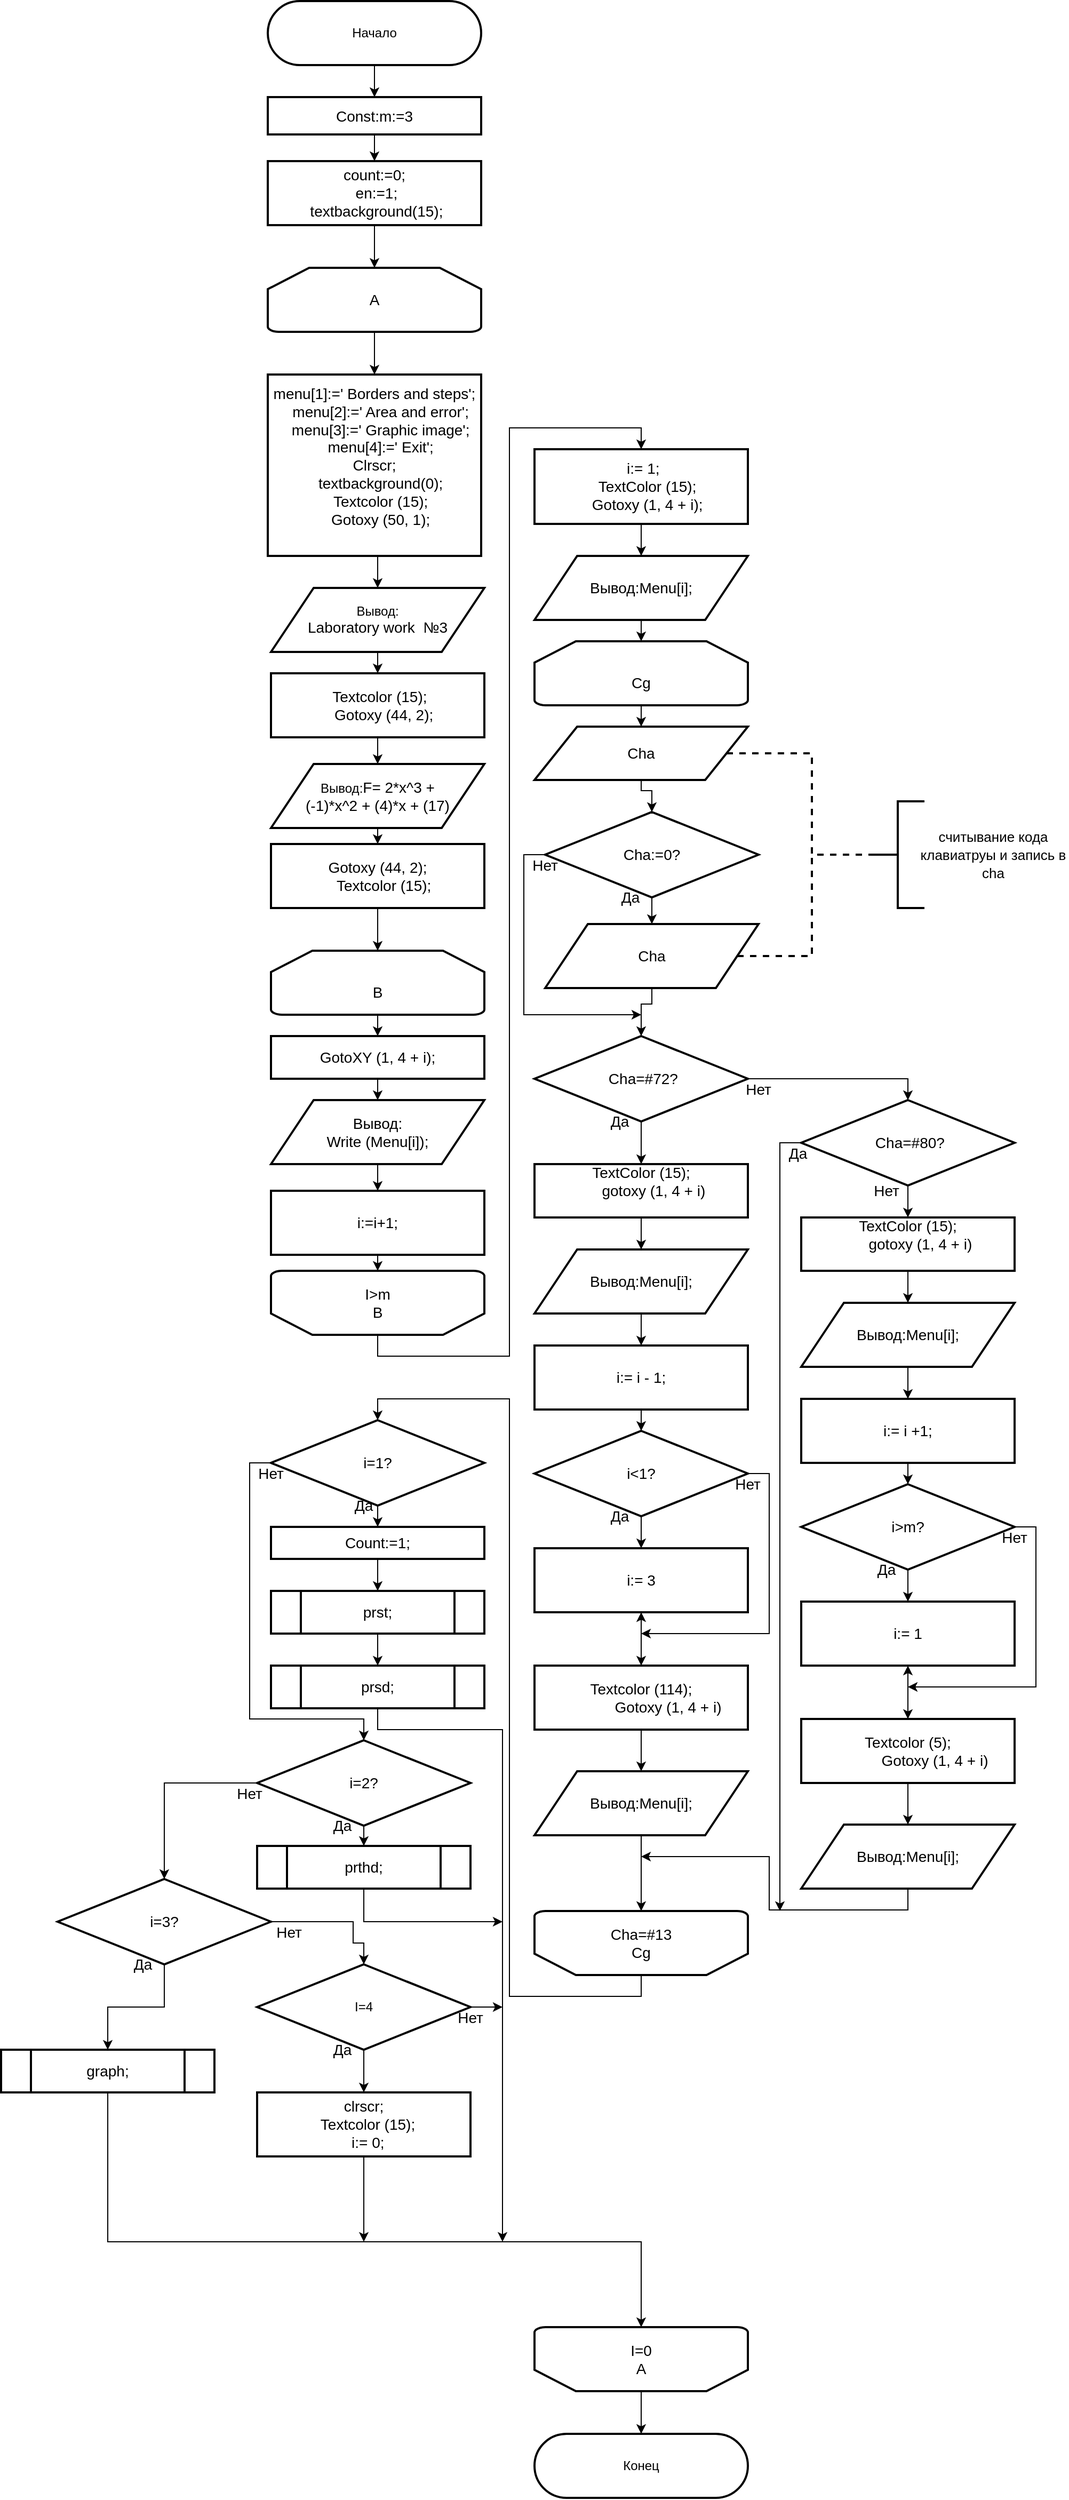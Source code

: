 <mxfile version="12.4.0" type="device" pages="1"><diagram id="DosDCthJyEJG2j8Hvj8g" name="Страница 1"><mxGraphModel dx="753" dy="1948" grid="1" gridSize="10" guides="1" tooltips="1" connect="1" arrows="1" fold="1" page="1" pageScale="1" pageWidth="827" pageHeight="1169" math="0" shadow="0"><root><mxCell id="0"/><mxCell id="1" parent="0"/><mxCell id="C2yaJmnmQD1mhSocGul--12" style="edgeStyle=orthogonalEdgeStyle;rounded=0;orthogonalLoop=1;jettySize=auto;html=1;exitX=0.5;exitY=1;exitDx=0;exitDy=0;entryX=0.5;entryY=0;entryDx=0;entryDy=0;fontSize=14;" parent="1" source="C2yaJmnmQD1mhSocGul--2" target="C2yaJmnmQD1mhSocGul--10" edge="1"><mxGeometry relative="1" as="geometry"/></mxCell><mxCell id="C2yaJmnmQD1mhSocGul--2" value="Начало" style="rounded=1;whiteSpace=wrap;html=1;arcSize=50;strokeWidth=2;" parent="1" vertex="1"><mxGeometry x="310" y="-490" width="200" height="60" as="geometry"/></mxCell><mxCell id="C2yaJmnmQD1mhSocGul--135" style="edgeStyle=orthogonalEdgeStyle;rounded=0;orthogonalLoop=1;jettySize=auto;html=1;exitX=0.5;exitY=1;exitDx=0;exitDy=0;entryX=0.5;entryY=0;entryDx=0;entryDy=0;entryPerimeter=0;fontSize=14;" parent="1" source="C2yaJmnmQD1mhSocGul--3" target="C2yaJmnmQD1mhSocGul--134" edge="1"><mxGeometry relative="1" as="geometry"/></mxCell><mxCell id="C2yaJmnmQD1mhSocGul--3" value="&lt;div style=&quot;font-size: 14px&quot;&gt;&lt;span&gt;count:=0;&lt;/span&gt;&lt;br&gt;&lt;/div&gt;&lt;div style=&quot;font-size: 14px&quot;&gt;&amp;nbsp;en:=1;&lt;/div&gt;&lt;div style=&quot;font-size: 14px&quot;&gt;&amp;nbsp;textbackground(15);&lt;/div&gt;" style="rounded=0;whiteSpace=wrap;html=1;strokeWidth=2;fontSize=14;" parent="1" vertex="1"><mxGeometry x="310" y="-340" width="200" height="60" as="geometry"/></mxCell><mxCell id="yqGLg3bkFi410w0Hx9Wy-9" style="edgeStyle=orthogonalEdgeStyle;rounded=0;orthogonalLoop=1;jettySize=auto;html=1;exitX=0.5;exitY=1;exitDx=0;exitDy=0;entryX=0.5;entryY=0;entryDx=0;entryDy=0;" edge="1" parent="1" source="C2yaJmnmQD1mhSocGul--5" target="yqGLg3bkFi410w0Hx9Wy-3"><mxGeometry relative="1" as="geometry"/></mxCell><mxCell id="C2yaJmnmQD1mhSocGul--5" value="&lt;div&gt;&lt;div&gt;menu[1]:=' Borders and steps';&lt;/div&gt;&lt;div&gt;&amp;nbsp; &amp;nbsp;menu[2]:=' Area and error';&lt;/div&gt;&lt;div&gt;&amp;nbsp; &amp;nbsp;menu[3]:=' Graphic image';&lt;/div&gt;&lt;div&gt;&amp;nbsp; &amp;nbsp;menu[4]:=' Exit';&lt;/div&gt;&lt;/div&gt;&lt;div&gt;Clrscr;&lt;/div&gt;&lt;div&gt;&amp;nbsp; &amp;nbsp;textbackground(0);&lt;/div&gt;&lt;div&gt;&amp;nbsp; &amp;nbsp;Textcolor (15);&lt;/div&gt;&lt;div&gt;&amp;nbsp; &amp;nbsp;Gotoxy (50, 1);&lt;/div&gt;&lt;div&gt;&amp;nbsp; &amp;nbsp;&lt;/div&gt;" style="rounded=0;whiteSpace=wrap;html=1;strokeWidth=2;fontSize=14;" parent="1" vertex="1"><mxGeometry x="310" y="-140" width="200" height="170" as="geometry"/></mxCell><mxCell id="C2yaJmnmQD1mhSocGul--21" style="edgeStyle=orthogonalEdgeStyle;rounded=0;orthogonalLoop=1;jettySize=auto;html=1;exitX=0.5;exitY=0;exitDx=0;exitDy=0;entryX=0.5;entryY=0;entryDx=0;entryDy=0;fontSize=14;exitPerimeter=0;" parent="1" source="C2yaJmnmQD1mhSocGul--143" target="C2yaJmnmQD1mhSocGul--20" edge="1"><mxGeometry relative="1" as="geometry"><mxPoint x="513" y="470" as="sourcePoint"/></mxGeometry></mxCell><mxCell id="yqGLg3bkFi410w0Hx9Wy-10" style="edgeStyle=orthogonalEdgeStyle;rounded=0;orthogonalLoop=1;jettySize=auto;html=1;exitX=0.5;exitY=1;exitDx=0;exitDy=0;entryX=0.5;entryY=0;entryDx=0;entryDy=0;" edge="1" parent="1" source="C2yaJmnmQD1mhSocGul--10" target="C2yaJmnmQD1mhSocGul--3"><mxGeometry relative="1" as="geometry"/></mxCell><mxCell id="C2yaJmnmQD1mhSocGul--10" value="Const:m:=3" style="rounded=0;whiteSpace=wrap;html=1;strokeWidth=2;fontSize=14;" parent="1" vertex="1"><mxGeometry x="310" y="-400" width="200" height="35" as="geometry"/></mxCell><mxCell id="C2yaJmnmQD1mhSocGul--16" style="edgeStyle=orthogonalEdgeStyle;rounded=0;orthogonalLoop=1;jettySize=auto;html=1;exitX=0.5;exitY=1;exitDx=0;exitDy=0;entryX=0.5;entryY=0;entryDx=0;entryDy=0;fontSize=14;" parent="1" source="C2yaJmnmQD1mhSocGul--13" target="C2yaJmnmQD1mhSocGul--15" edge="1"><mxGeometry relative="1" as="geometry"/></mxCell><mxCell id="C2yaJmnmQD1mhSocGul--13" value="GotoXY (1, 4 + i);" style="rounded=0;whiteSpace=wrap;html=1;strokeWidth=2;fontSize=14;" parent="1" vertex="1"><mxGeometry x="313" y="480" width="200" height="40" as="geometry"/></mxCell><mxCell id="C2yaJmnmQD1mhSocGul--18" style="edgeStyle=orthogonalEdgeStyle;rounded=0;orthogonalLoop=1;jettySize=auto;html=1;exitX=0.5;exitY=1;exitDx=0;exitDy=0;fontSize=14;" parent="1" source="C2yaJmnmQD1mhSocGul--15" target="C2yaJmnmQD1mhSocGul--17" edge="1"><mxGeometry relative="1" as="geometry"/></mxCell><mxCell id="C2yaJmnmQD1mhSocGul--15" value="Вывод:&lt;br&gt;Write (Menu[i]);" style="shape=parallelogram;perimeter=parallelogramPerimeter;whiteSpace=wrap;html=1;strokeWidth=2;fontSize=14;" parent="1" vertex="1"><mxGeometry x="313" y="540" width="200" height="60" as="geometry"/></mxCell><mxCell id="C2yaJmnmQD1mhSocGul--144" style="edgeStyle=orthogonalEdgeStyle;rounded=0;orthogonalLoop=1;jettySize=auto;html=1;exitX=0.5;exitY=1;exitDx=0;exitDy=0;entryX=0.5;entryY=1;entryDx=0;entryDy=0;entryPerimeter=0;fontSize=14;" parent="1" source="C2yaJmnmQD1mhSocGul--17" target="C2yaJmnmQD1mhSocGul--143" edge="1"><mxGeometry relative="1" as="geometry"/></mxCell><mxCell id="C2yaJmnmQD1mhSocGul--17" value="i:=i+1;" style="rounded=0;whiteSpace=wrap;html=1;strokeWidth=2;fontSize=14;" parent="1" vertex="1"><mxGeometry x="313" y="625" width="200" height="60" as="geometry"/></mxCell><mxCell id="C2yaJmnmQD1mhSocGul--73" style="edgeStyle=orthogonalEdgeStyle;rounded=0;orthogonalLoop=1;jettySize=auto;html=1;exitX=0.5;exitY=1;exitDx=0;exitDy=0;entryX=0.5;entryY=0;entryDx=0;entryDy=0;fontSize=14;" parent="1" source="C2yaJmnmQD1mhSocGul--20" target="C2yaJmnmQD1mhSocGul--72" edge="1"><mxGeometry relative="1" as="geometry"/></mxCell><mxCell id="C2yaJmnmQD1mhSocGul--20" value="&lt;div&gt;&amp;nbsp;i:= 1;&lt;/div&gt;&lt;div&gt;&amp;nbsp; &amp;nbsp;TextColor (15);&lt;/div&gt;&lt;div&gt;&amp;nbsp; &amp;nbsp;Gotoxy (1, 4 + i);&lt;/div&gt;" style="rounded=0;whiteSpace=wrap;html=1;strokeWidth=2;fontSize=14;" parent="1" vertex="1"><mxGeometry x="560" y="-70" width="200" height="70" as="geometry"/></mxCell><mxCell id="C2yaJmnmQD1mhSocGul--67" style="edgeStyle=orthogonalEdgeStyle;rounded=0;orthogonalLoop=1;jettySize=auto;html=1;exitX=0;exitY=0.5;exitDx=0;exitDy=0;fontSize=14;" parent="1" source="C2yaJmnmQD1mhSocGul--24" edge="1"><mxGeometry relative="1" as="geometry"><mxPoint x="660" y="460" as="targetPoint"/><Array as="points"><mxPoint x="550" y="310"/><mxPoint x="550" y="460"/></Array></mxGeometry></mxCell><mxCell id="C2yaJmnmQD1mhSocGul--155" style="edgeStyle=orthogonalEdgeStyle;rounded=0;orthogonalLoop=1;jettySize=auto;html=1;exitX=0.5;exitY=1;exitDx=0;exitDy=0;entryX=0.5;entryY=0;entryDx=0;entryDy=0;fontSize=14;" parent="1" source="C2yaJmnmQD1mhSocGul--24" target="C2yaJmnmQD1mhSocGul--154" edge="1"><mxGeometry relative="1" as="geometry"/></mxCell><mxCell id="C2yaJmnmQD1mhSocGul--24" value="Cha:=0?" style="rhombus;whiteSpace=wrap;html=1;strokeWidth=2;fontSize=14;" parent="1" vertex="1"><mxGeometry x="570" y="270" width="200" height="80" as="geometry"/></mxCell><mxCell id="C2yaJmnmQD1mhSocGul--32" style="edgeStyle=orthogonalEdgeStyle;rounded=0;orthogonalLoop=1;jettySize=auto;html=1;entryX=0.5;entryY=0;entryDx=0;entryDy=0;fontSize=14;exitX=0.5;exitY=1;exitDx=0;exitDy=0;" parent="1" source="C2yaJmnmQD1mhSocGul--154" target="C2yaJmnmQD1mhSocGul--28" edge="1"><mxGeometry relative="1" as="geometry"><mxPoint x="660" y="430" as="sourcePoint"/><Array as="points"><mxPoint x="670" y="450"/><mxPoint x="660" y="450"/></Array></mxGeometry></mxCell><mxCell id="C2yaJmnmQD1mhSocGul--36" style="edgeStyle=orthogonalEdgeStyle;rounded=0;orthogonalLoop=1;jettySize=auto;html=1;exitX=0.5;exitY=1;exitDx=0;exitDy=0;entryX=0.5;entryY=0;entryDx=0;entryDy=0;fontSize=14;" parent="1" source="C2yaJmnmQD1mhSocGul--28" target="C2yaJmnmQD1mhSocGul--33" edge="1"><mxGeometry relative="1" as="geometry"/></mxCell><mxCell id="C2yaJmnmQD1mhSocGul--68" style="edgeStyle=orthogonalEdgeStyle;rounded=0;orthogonalLoop=1;jettySize=auto;html=1;exitX=1;exitY=0.5;exitDx=0;exitDy=0;entryX=0.5;entryY=0;entryDx=0;entryDy=0;fontSize=14;" parent="1" source="C2yaJmnmQD1mhSocGul--28" target="C2yaJmnmQD1mhSocGul--50" edge="1"><mxGeometry relative="1" as="geometry"/></mxCell><mxCell id="C2yaJmnmQD1mhSocGul--28" value="&amp;nbsp;Cha=#72?" style="rhombus;whiteSpace=wrap;html=1;strokeWidth=2;fontSize=14;" parent="1" vertex="1"><mxGeometry x="560" y="480" width="200" height="80" as="geometry"/></mxCell><mxCell id="C2yaJmnmQD1mhSocGul--80" style="edgeStyle=orthogonalEdgeStyle;rounded=0;orthogonalLoop=1;jettySize=auto;html=1;exitX=0.5;exitY=1;exitDx=0;exitDy=0;entryX=0.5;entryY=0;entryDx=0;entryDy=0;fontSize=14;" parent="1" source="C2yaJmnmQD1mhSocGul--29" target="C2yaJmnmQD1mhSocGul--79" edge="1"><mxGeometry relative="1" as="geometry"/></mxCell><mxCell id="C2yaJmnmQD1mhSocGul--87" style="edgeStyle=orthogonalEdgeStyle;rounded=0;orthogonalLoop=1;jettySize=auto;html=1;exitX=0;exitY=0.5;exitDx=0;exitDy=0;entryX=0.5;entryY=0;entryDx=0;entryDy=0;fontSize=14;" parent="1" source="C2yaJmnmQD1mhSocGul--29" target="C2yaJmnmQD1mhSocGul--77" edge="1"><mxGeometry relative="1" as="geometry"><Array as="points"><mxPoint x="293" y="880"/><mxPoint x="293" y="1120"/><mxPoint x="400" y="1120"/></Array></mxGeometry></mxCell><mxCell id="C2yaJmnmQD1mhSocGul--29" value="i=1?" style="rhombus;whiteSpace=wrap;html=1;strokeWidth=2;fontSize=14;" parent="1" vertex="1"><mxGeometry x="313" y="840" width="200" height="80" as="geometry"/></mxCell><mxCell id="C2yaJmnmQD1mhSocGul--41" style="edgeStyle=orthogonalEdgeStyle;rounded=0;orthogonalLoop=1;jettySize=auto;html=1;exitX=1;exitY=0.5;exitDx=0;exitDy=0;fontSize=14;" parent="1" source="C2yaJmnmQD1mhSocGul--30" edge="1"><mxGeometry relative="1" as="geometry"><mxPoint x="660" y="1040" as="targetPoint"/><Array as="points"><mxPoint x="780" y="890"/><mxPoint x="780" y="1040"/></Array></mxGeometry></mxCell><mxCell id="C2yaJmnmQD1mhSocGul--42" style="edgeStyle=orthogonalEdgeStyle;rounded=0;orthogonalLoop=1;jettySize=auto;html=1;exitX=0.5;exitY=1;exitDx=0;exitDy=0;entryX=0.5;entryY=0;entryDx=0;entryDy=0;fontSize=14;" parent="1" source="C2yaJmnmQD1mhSocGul--30" target="C2yaJmnmQD1mhSocGul--38" edge="1"><mxGeometry relative="1" as="geometry"/></mxCell><mxCell id="C2yaJmnmQD1mhSocGul--30" value="i&amp;lt;1?" style="rhombus;whiteSpace=wrap;html=1;strokeWidth=2;fontSize=14;" parent="1" vertex="1"><mxGeometry x="560" y="850" width="200" height="80" as="geometry"/></mxCell><mxCell id="C2yaJmnmQD1mhSocGul--78" style="edgeStyle=orthogonalEdgeStyle;rounded=0;orthogonalLoop=1;jettySize=auto;html=1;exitX=0.5;exitY=0;exitDx=0;exitDy=0;entryX=0.5;entryY=0;entryDx=0;entryDy=0;fontSize=14;exitPerimeter=0;" parent="1" source="C2yaJmnmQD1mhSocGul--146" target="C2yaJmnmQD1mhSocGul--29" edge="1"><mxGeometry relative="1" as="geometry"><mxPoint x="560" y="1330" as="sourcePoint"/></mxGeometry></mxCell><mxCell id="C2yaJmnmQD1mhSocGul--45" style="edgeStyle=orthogonalEdgeStyle;rounded=0;orthogonalLoop=1;jettySize=auto;html=1;exitX=0.5;exitY=1;exitDx=0;exitDy=0;fontSize=14;" parent="1" source="C2yaJmnmQD1mhSocGul--33" target="C2yaJmnmQD1mhSocGul--34" edge="1"><mxGeometry relative="1" as="geometry"/></mxCell><mxCell id="C2yaJmnmQD1mhSocGul--33" value="&lt;div&gt;TextColor (15);&lt;/div&gt;&lt;div&gt;&amp;nbsp; &amp;nbsp; &amp;nbsp; gotoxy (1, 4 + i)&lt;/div&gt;&lt;div&gt;&amp;nbsp; &amp;nbsp; &amp;nbsp; &amp;nbsp; &amp;nbsp;&amp;nbsp;&lt;/div&gt;" style="rounded=0;whiteSpace=wrap;html=1;strokeWidth=2;fontSize=14;" parent="1" vertex="1"><mxGeometry x="560" y="600" width="200" height="50" as="geometry"/></mxCell><mxCell id="C2yaJmnmQD1mhSocGul--46" style="edgeStyle=orthogonalEdgeStyle;rounded=0;orthogonalLoop=1;jettySize=auto;html=1;exitX=0.5;exitY=1;exitDx=0;exitDy=0;entryX=0.5;entryY=0;entryDx=0;entryDy=0;fontSize=14;" parent="1" source="C2yaJmnmQD1mhSocGul--34" target="C2yaJmnmQD1mhSocGul--44" edge="1"><mxGeometry relative="1" as="geometry"/></mxCell><mxCell id="C2yaJmnmQD1mhSocGul--34" value="&lt;span style=&quot;white-space: normal&quot;&gt;Вывод:Menu[i];&lt;/span&gt;" style="shape=parallelogram;perimeter=parallelogramPerimeter;whiteSpace=wrap;html=1;strokeWidth=2;fontSize=14;" parent="1" vertex="1"><mxGeometry x="560" y="680" width="200" height="60" as="geometry"/></mxCell><mxCell id="C2yaJmnmQD1mhSocGul--69" style="edgeStyle=orthogonalEdgeStyle;rounded=0;orthogonalLoop=1;jettySize=auto;html=1;exitX=0.5;exitY=1;exitDx=0;exitDy=0;fontSize=14;entryX=0.5;entryY=1;entryDx=0;entryDy=0;entryPerimeter=0;" parent="1" source="C2yaJmnmQD1mhSocGul--35" target="C2yaJmnmQD1mhSocGul--146" edge="1"><mxGeometry relative="1" as="geometry"><mxPoint x="660" y="1290" as="targetPoint"/></mxGeometry></mxCell><mxCell id="C2yaJmnmQD1mhSocGul--35" value="Вывод:Menu[i];" style="shape=parallelogram;perimeter=parallelogramPerimeter;whiteSpace=wrap;html=1;strokeWidth=2;fontSize=14;" parent="1" vertex="1"><mxGeometry x="560" y="1169" width="200" height="60" as="geometry"/></mxCell><mxCell id="C2yaJmnmQD1mhSocGul--37" style="edgeStyle=orthogonalEdgeStyle;rounded=0;orthogonalLoop=1;jettySize=auto;html=1;exitX=0.5;exitY=1;exitDx=0;exitDy=0;fontSize=14;" parent="1" source="C2yaJmnmQD1mhSocGul--35" target="C2yaJmnmQD1mhSocGul--35" edge="1"><mxGeometry relative="1" as="geometry"/></mxCell><mxCell id="C2yaJmnmQD1mhSocGul--40" style="edgeStyle=orthogonalEdgeStyle;rounded=0;orthogonalLoop=1;jettySize=auto;html=1;exitX=0.5;exitY=1;exitDx=0;exitDy=0;entryX=0.5;entryY=0;entryDx=0;entryDy=0;fontSize=14;" parent="1" source="C2yaJmnmQD1mhSocGul--38" target="C2yaJmnmQD1mhSocGul--39" edge="1"><mxGeometry relative="1" as="geometry"/></mxCell><mxCell id="C2yaJmnmQD1mhSocGul--38" value="&lt;span style=&quot;white-space: normal&quot;&gt;i:= 3&lt;/span&gt;" style="rounded=0;whiteSpace=wrap;html=1;strokeWidth=2;fontSize=14;" parent="1" vertex="1"><mxGeometry x="560" y="960" width="200" height="60" as="geometry"/></mxCell><mxCell id="C2yaJmnmQD1mhSocGul--43" style="edgeStyle=orthogonalEdgeStyle;rounded=0;orthogonalLoop=1;jettySize=auto;html=1;exitX=0.5;exitY=1;exitDx=0;exitDy=0;fontSize=14;" parent="1" source="C2yaJmnmQD1mhSocGul--39" target="C2yaJmnmQD1mhSocGul--35" edge="1"><mxGeometry relative="1" as="geometry"/></mxCell><mxCell id="C2yaJmnmQD1mhSocGul--48" value="" style="edgeStyle=orthogonalEdgeStyle;rounded=0;orthogonalLoop=1;jettySize=auto;html=1;fontSize=14;" parent="1" source="C2yaJmnmQD1mhSocGul--39" target="C2yaJmnmQD1mhSocGul--38" edge="1"><mxGeometry relative="1" as="geometry"/></mxCell><mxCell id="C2yaJmnmQD1mhSocGul--39" value="&lt;div style=&quot;white-space: normal&quot;&gt;Textcolor (114);&lt;/div&gt;&lt;div style=&quot;white-space: normal&quot;&gt;&amp;nbsp; &amp;nbsp; &amp;nbsp; &amp;nbsp; &amp;nbsp; &amp;nbsp; &amp;nbsp;Gotoxy (1, 4 + i)&lt;/div&gt;" style="rounded=0;whiteSpace=wrap;html=1;strokeWidth=2;fontSize=14;" parent="1" vertex="1"><mxGeometry x="560" y="1070" width="200" height="60" as="geometry"/></mxCell><mxCell id="C2yaJmnmQD1mhSocGul--47" style="edgeStyle=orthogonalEdgeStyle;rounded=0;orthogonalLoop=1;jettySize=auto;html=1;exitX=0.5;exitY=1;exitDx=0;exitDy=0;entryX=0.5;entryY=0;entryDx=0;entryDy=0;fontSize=14;" parent="1" source="C2yaJmnmQD1mhSocGul--44" target="C2yaJmnmQD1mhSocGul--30" edge="1"><mxGeometry relative="1" as="geometry"/></mxCell><mxCell id="C2yaJmnmQD1mhSocGul--44" value="&lt;span style=&quot;white-space: normal&quot;&gt;i:= i - 1;&lt;/span&gt;" style="rounded=0;whiteSpace=wrap;html=1;strokeWidth=2;fontSize=14;" parent="1" vertex="1"><mxGeometry x="560" y="770" width="200" height="60" as="geometry"/></mxCell><mxCell id="C2yaJmnmQD1mhSocGul--49" style="edgeStyle=orthogonalEdgeStyle;rounded=0;orthogonalLoop=1;jettySize=auto;html=1;exitX=0.5;exitY=1;exitDx=0;exitDy=0;entryX=0.5;entryY=0;entryDx=0;entryDy=0;fontSize=14;" parent="1" source="C2yaJmnmQD1mhSocGul--50" target="C2yaJmnmQD1mhSocGul--55" edge="1"><mxGeometry relative="1" as="geometry"/></mxCell><mxCell id="C2yaJmnmQD1mhSocGul--121" style="edgeStyle=orthogonalEdgeStyle;rounded=0;orthogonalLoop=1;jettySize=auto;html=1;exitX=0;exitY=0.5;exitDx=0;exitDy=0;fontSize=14;" parent="1" source="C2yaJmnmQD1mhSocGul--50" edge="1"><mxGeometry relative="1" as="geometry"><mxPoint x="790" y="1300" as="targetPoint"/></mxGeometry></mxCell><mxCell id="C2yaJmnmQD1mhSocGul--50" value="&amp;nbsp;Cha=#80?" style="rhombus;whiteSpace=wrap;html=1;strokeWidth=2;fontSize=14;" parent="1" vertex="1"><mxGeometry x="810" y="540" width="200" height="80" as="geometry"/></mxCell><mxCell id="C2yaJmnmQD1mhSocGul--51" style="edgeStyle=orthogonalEdgeStyle;rounded=0;orthogonalLoop=1;jettySize=auto;html=1;exitX=1;exitY=0.5;exitDx=0;exitDy=0;fontSize=14;" parent="1" source="C2yaJmnmQD1mhSocGul--53" edge="1"><mxGeometry relative="1" as="geometry"><mxPoint x="910" y="1090" as="targetPoint"/><Array as="points"><mxPoint x="1030" y="940"/><mxPoint x="1030" y="1090"/></Array></mxGeometry></mxCell><mxCell id="C2yaJmnmQD1mhSocGul--52" style="edgeStyle=orthogonalEdgeStyle;rounded=0;orthogonalLoop=1;jettySize=auto;html=1;exitX=0.5;exitY=1;exitDx=0;exitDy=0;entryX=0.5;entryY=0;entryDx=0;entryDy=0;fontSize=14;" parent="1" source="C2yaJmnmQD1mhSocGul--53" target="C2yaJmnmQD1mhSocGul--61" edge="1"><mxGeometry relative="1" as="geometry"/></mxCell><mxCell id="C2yaJmnmQD1mhSocGul--53" value="i&amp;gt;m?" style="rhombus;whiteSpace=wrap;html=1;strokeWidth=2;fontSize=14;" parent="1" vertex="1"><mxGeometry x="810" y="900" width="200" height="80" as="geometry"/></mxCell><mxCell id="C2yaJmnmQD1mhSocGul--54" style="edgeStyle=orthogonalEdgeStyle;rounded=0;orthogonalLoop=1;jettySize=auto;html=1;exitX=0.5;exitY=1;exitDx=0;exitDy=0;fontSize=14;" parent="1" source="C2yaJmnmQD1mhSocGul--55" target="C2yaJmnmQD1mhSocGul--57" edge="1"><mxGeometry relative="1" as="geometry"/></mxCell><mxCell id="C2yaJmnmQD1mhSocGul--55" value="&lt;div&gt;TextColor (15);&lt;/div&gt;&lt;div&gt;&amp;nbsp; &amp;nbsp; &amp;nbsp; gotoxy (1, 4 + i)&lt;/div&gt;&lt;div&gt;&amp;nbsp; &amp;nbsp; &amp;nbsp; &amp;nbsp; &amp;nbsp;&amp;nbsp;&lt;/div&gt;" style="rounded=0;whiteSpace=wrap;html=1;strokeWidth=2;fontSize=14;" parent="1" vertex="1"><mxGeometry x="810" y="650" width="200" height="50" as="geometry"/></mxCell><mxCell id="C2yaJmnmQD1mhSocGul--56" style="edgeStyle=orthogonalEdgeStyle;rounded=0;orthogonalLoop=1;jettySize=auto;html=1;exitX=0.5;exitY=1;exitDx=0;exitDy=0;entryX=0.5;entryY=0;entryDx=0;entryDy=0;fontSize=14;" parent="1" source="C2yaJmnmQD1mhSocGul--57" target="C2yaJmnmQD1mhSocGul--66" edge="1"><mxGeometry relative="1" as="geometry"/></mxCell><mxCell id="C2yaJmnmQD1mhSocGul--57" value="&lt;span style=&quot;white-space: normal&quot;&gt;Вывод:Menu[i];&lt;/span&gt;" style="shape=parallelogram;perimeter=parallelogramPerimeter;whiteSpace=wrap;html=1;strokeWidth=2;fontSize=14;" parent="1" vertex="1"><mxGeometry x="810" y="730" width="200" height="60" as="geometry"/></mxCell><mxCell id="C2yaJmnmQD1mhSocGul--70" style="edgeStyle=orthogonalEdgeStyle;rounded=0;orthogonalLoop=1;jettySize=auto;html=1;exitX=0.5;exitY=1;exitDx=0;exitDy=0;fontSize=14;" parent="1" source="C2yaJmnmQD1mhSocGul--58" edge="1"><mxGeometry relative="1" as="geometry"><mxPoint x="660" y="1249" as="targetPoint"/><Array as="points"><mxPoint x="910" y="1299"/><mxPoint x="780" y="1299"/><mxPoint x="780" y="1249"/></Array></mxGeometry></mxCell><mxCell id="C2yaJmnmQD1mhSocGul--58" value="Вывод:Menu[i];" style="shape=parallelogram;perimeter=parallelogramPerimeter;whiteSpace=wrap;html=1;strokeWidth=2;fontSize=14;" parent="1" vertex="1"><mxGeometry x="810" y="1219" width="200" height="60" as="geometry"/></mxCell><mxCell id="C2yaJmnmQD1mhSocGul--59" style="edgeStyle=orthogonalEdgeStyle;rounded=0;orthogonalLoop=1;jettySize=auto;html=1;exitX=0.5;exitY=1;exitDx=0;exitDy=0;fontSize=14;" parent="1" source="C2yaJmnmQD1mhSocGul--58" target="C2yaJmnmQD1mhSocGul--58" edge="1"><mxGeometry relative="1" as="geometry"/></mxCell><mxCell id="C2yaJmnmQD1mhSocGul--60" style="edgeStyle=orthogonalEdgeStyle;rounded=0;orthogonalLoop=1;jettySize=auto;html=1;exitX=0.5;exitY=1;exitDx=0;exitDy=0;entryX=0.5;entryY=0;entryDx=0;entryDy=0;fontSize=14;" parent="1" source="C2yaJmnmQD1mhSocGul--61" target="C2yaJmnmQD1mhSocGul--64" edge="1"><mxGeometry relative="1" as="geometry"/></mxCell><mxCell id="C2yaJmnmQD1mhSocGul--61" value="&lt;span style=&quot;white-space: normal&quot;&gt;i:= 1&lt;/span&gt;" style="rounded=0;whiteSpace=wrap;html=1;strokeWidth=2;fontSize=14;" parent="1" vertex="1"><mxGeometry x="810" y="1010" width="200" height="60" as="geometry"/></mxCell><mxCell id="C2yaJmnmQD1mhSocGul--62" style="edgeStyle=orthogonalEdgeStyle;rounded=0;orthogonalLoop=1;jettySize=auto;html=1;exitX=0.5;exitY=1;exitDx=0;exitDy=0;fontSize=14;" parent="1" source="C2yaJmnmQD1mhSocGul--64" target="C2yaJmnmQD1mhSocGul--58" edge="1"><mxGeometry relative="1" as="geometry"/></mxCell><mxCell id="C2yaJmnmQD1mhSocGul--63" value="" style="edgeStyle=orthogonalEdgeStyle;rounded=0;orthogonalLoop=1;jettySize=auto;html=1;fontSize=14;" parent="1" source="C2yaJmnmQD1mhSocGul--64" target="C2yaJmnmQD1mhSocGul--61" edge="1"><mxGeometry relative="1" as="geometry"/></mxCell><mxCell id="C2yaJmnmQD1mhSocGul--64" value="&lt;div style=&quot;white-space: normal&quot;&gt;Textcolor (5);&lt;/div&gt;&lt;div style=&quot;white-space: normal&quot;&gt;&amp;nbsp; &amp;nbsp; &amp;nbsp; &amp;nbsp; &amp;nbsp; &amp;nbsp; &amp;nbsp;Gotoxy (1, 4 + i)&lt;/div&gt;" style="rounded=0;whiteSpace=wrap;html=1;strokeWidth=2;fontSize=14;" parent="1" vertex="1"><mxGeometry x="810" y="1120" width="200" height="60" as="geometry"/></mxCell><mxCell id="C2yaJmnmQD1mhSocGul--65" style="edgeStyle=orthogonalEdgeStyle;rounded=0;orthogonalLoop=1;jettySize=auto;html=1;exitX=0.5;exitY=1;exitDx=0;exitDy=0;entryX=0.5;entryY=0;entryDx=0;entryDy=0;fontSize=14;" parent="1" source="C2yaJmnmQD1mhSocGul--66" target="C2yaJmnmQD1mhSocGul--53" edge="1"><mxGeometry relative="1" as="geometry"/></mxCell><mxCell id="C2yaJmnmQD1mhSocGul--66" value="&lt;span style=&quot;white-space: normal&quot;&gt;i:= i +1;&lt;/span&gt;" style="rounded=0;whiteSpace=wrap;html=1;strokeWidth=2;fontSize=14;" parent="1" vertex="1"><mxGeometry x="810" y="820" width="200" height="60" as="geometry"/></mxCell><mxCell id="C2yaJmnmQD1mhSocGul--147" style="edgeStyle=orthogonalEdgeStyle;rounded=0;orthogonalLoop=1;jettySize=auto;html=1;exitX=0.5;exitY=1;exitDx=0;exitDy=0;entryX=0.5;entryY=0;entryDx=0;entryDy=0;entryPerimeter=0;fontSize=14;" parent="1" source="C2yaJmnmQD1mhSocGul--72" target="C2yaJmnmQD1mhSocGul--145" edge="1"><mxGeometry relative="1" as="geometry"/></mxCell><mxCell id="C2yaJmnmQD1mhSocGul--72" value="Вывод:Menu[i];" style="shape=parallelogram;perimeter=parallelogramPerimeter;whiteSpace=wrap;html=1;strokeWidth=2;fontSize=14;" parent="1" vertex="1"><mxGeometry x="560" y="30" width="200" height="60" as="geometry"/></mxCell><mxCell id="C2yaJmnmQD1mhSocGul--96" style="edgeStyle=orthogonalEdgeStyle;rounded=0;orthogonalLoop=1;jettySize=auto;html=1;exitX=0.5;exitY=1;exitDx=0;exitDy=0;fontSize=14;entryX=0.5;entryY=0;entryDx=0;entryDy=0;" parent="1" source="C2yaJmnmQD1mhSocGul--76" target="yqGLg3bkFi410w0Hx9Wy-18" edge="1"><mxGeometry relative="1" as="geometry"><mxPoint x="160" y="1420" as="targetPoint"/></mxGeometry></mxCell><mxCell id="C2yaJmnmQD1mhSocGul--101" style="edgeStyle=orthogonalEdgeStyle;rounded=0;orthogonalLoop=1;jettySize=auto;html=1;exitX=1;exitY=0.5;exitDx=0;exitDy=0;fontSize=14;" parent="1" source="C2yaJmnmQD1mhSocGul--76" edge="1" target="yqGLg3bkFi410w0Hx9Wy-11"><mxGeometry relative="1" as="geometry"><mxPoint x="340" y="1450" as="targetPoint"/><Array as="points"><mxPoint x="390" y="1310"/><mxPoint x="390" y="1330"/><mxPoint x="400" y="1330"/></Array></mxGeometry></mxCell><mxCell id="C2yaJmnmQD1mhSocGul--76" value="i=3?" style="rhombus;whiteSpace=wrap;html=1;strokeWidth=2;fontSize=14;" parent="1" vertex="1"><mxGeometry x="113" y="1270" width="200" height="80" as="geometry"/></mxCell><mxCell id="C2yaJmnmQD1mhSocGul--89" style="edgeStyle=orthogonalEdgeStyle;rounded=0;orthogonalLoop=1;jettySize=auto;html=1;exitX=0.5;exitY=1;exitDx=0;exitDy=0;entryX=0.5;entryY=0;entryDx=0;entryDy=0;fontSize=14;" parent="1" source="C2yaJmnmQD1mhSocGul--77" target="C2yaJmnmQD1mhSocGul--88" edge="1"><mxGeometry relative="1" as="geometry"/></mxCell><mxCell id="C2yaJmnmQD1mhSocGul--90" style="edgeStyle=orthogonalEdgeStyle;rounded=0;orthogonalLoop=1;jettySize=auto;html=1;exitX=0;exitY=0.5;exitDx=0;exitDy=0;fontSize=14;" parent="1" source="C2yaJmnmQD1mhSocGul--77" target="C2yaJmnmQD1mhSocGul--76" edge="1"><mxGeometry relative="1" as="geometry"/></mxCell><mxCell id="C2yaJmnmQD1mhSocGul--77" value="i=2?" style="rhombus;whiteSpace=wrap;html=1;strokeWidth=2;fontSize=14;" parent="1" vertex="1"><mxGeometry x="300" y="1140" width="200" height="80" as="geometry"/></mxCell><mxCell id="C2yaJmnmQD1mhSocGul--83" style="edgeStyle=orthogonalEdgeStyle;rounded=0;orthogonalLoop=1;jettySize=auto;html=1;exitX=0.5;exitY=1;exitDx=0;exitDy=0;entryX=0.5;entryY=0;entryDx=0;entryDy=0;fontSize=14;" parent="1" source="C2yaJmnmQD1mhSocGul--79" target="C2yaJmnmQD1mhSocGul--82" edge="1"><mxGeometry relative="1" as="geometry"/></mxCell><mxCell id="C2yaJmnmQD1mhSocGul--79" value="Count:=1;" style="rounded=0;whiteSpace=wrap;html=1;strokeWidth=2;fontSize=14;" parent="1" vertex="1"><mxGeometry x="313" y="940" width="200" height="30" as="geometry"/></mxCell><mxCell id="C2yaJmnmQD1mhSocGul--99" style="edgeStyle=orthogonalEdgeStyle;rounded=0;orthogonalLoop=1;jettySize=auto;html=1;exitX=0.5;exitY=1;exitDx=0;exitDy=0;fontSize=14;" parent="1" source="C2yaJmnmQD1mhSocGul--81" edge="1"><mxGeometry relative="1" as="geometry"><mxPoint x="530" y="1610" as="targetPoint"/><Array as="points"><mxPoint x="413" y="1130"/><mxPoint x="530" y="1130"/><mxPoint x="530" y="1500"/></Array></mxGeometry></mxCell><mxCell id="C2yaJmnmQD1mhSocGul--81" value="prsd;" style="verticalLabelPosition=middle;verticalAlign=middle;html=1;shape=process;whiteSpace=wrap;rounded=1;size=0.14;arcSize=0;strokeWidth=2;fontSize=14;labelPosition=center;align=center;" parent="1" vertex="1"><mxGeometry x="313" y="1070" width="200" height="40" as="geometry"/></mxCell><mxCell id="C2yaJmnmQD1mhSocGul--84" style="edgeStyle=orthogonalEdgeStyle;rounded=0;orthogonalLoop=1;jettySize=auto;html=1;exitX=0.5;exitY=1;exitDx=0;exitDy=0;entryX=0.5;entryY=0;entryDx=0;entryDy=0;fontSize=14;" parent="1" source="C2yaJmnmQD1mhSocGul--82" target="C2yaJmnmQD1mhSocGul--81" edge="1"><mxGeometry relative="1" as="geometry"/></mxCell><mxCell id="C2yaJmnmQD1mhSocGul--82" value="prst;" style="verticalLabelPosition=middle;verticalAlign=middle;html=1;shape=process;whiteSpace=wrap;rounded=1;size=0.14;arcSize=0;strokeWidth=2;fontSize=14;labelPosition=center;align=center;" parent="1" vertex="1"><mxGeometry x="313" y="1000" width="200" height="40" as="geometry"/></mxCell><mxCell id="C2yaJmnmQD1mhSocGul--100" style="edgeStyle=orthogonalEdgeStyle;rounded=0;orthogonalLoop=1;jettySize=auto;html=1;exitX=0.5;exitY=1;exitDx=0;exitDy=0;fontSize=14;" parent="1" source="C2yaJmnmQD1mhSocGul--88" edge="1"><mxGeometry relative="1" as="geometry"><mxPoint x="530" y="1310" as="targetPoint"/><Array as="points"><mxPoint x="400" y="1310"/></Array></mxGeometry></mxCell><mxCell id="C2yaJmnmQD1mhSocGul--88" value="prthd;" style="verticalLabelPosition=middle;verticalAlign=middle;html=1;shape=process;whiteSpace=wrap;rounded=1;size=0.14;arcSize=0;strokeWidth=2;fontSize=14;labelPosition=center;align=center;" parent="1" vertex="1"><mxGeometry x="300" y="1239" width="200" height="40" as="geometry"/></mxCell><mxCell id="C2yaJmnmQD1mhSocGul--98" style="edgeStyle=orthogonalEdgeStyle;rounded=0;orthogonalLoop=1;jettySize=auto;html=1;exitX=0.5;exitY=1;exitDx=0;exitDy=0;fontSize=14;entryX=0.5;entryY=1;entryDx=0;entryDy=0;entryPerimeter=0;" parent="1" source="yqGLg3bkFi410w0Hx9Wy-18" target="C2yaJmnmQD1mhSocGul--137" edge="1"><mxGeometry relative="1" as="geometry"><mxPoint x="370" y="1490" as="targetPoint"/><mxPoint x="160" y="1480" as="sourcePoint"/><Array as="points"><mxPoint x="160" y="1610"/><mxPoint x="660" y="1610"/></Array></mxGeometry></mxCell><mxCell id="C2yaJmnmQD1mhSocGul--103" value="Конец" style="rounded=1;whiteSpace=wrap;html=1;arcSize=50;strokeWidth=2;" parent="1" vertex="1"><mxGeometry x="560" y="1790" width="200" height="60" as="geometry"/></mxCell><mxCell id="C2yaJmnmQD1mhSocGul--108" value="Нет" style="text;html=1;strokeColor=none;fillColor=none;align=center;verticalAlign=middle;whiteSpace=wrap;rounded=0;fontSize=14;" parent="1" vertex="1"><mxGeometry x="550" y="310" width="40" height="20" as="geometry"/></mxCell><mxCell id="C2yaJmnmQD1mhSocGul--109" value="Нет" style="text;html=1;strokeColor=none;fillColor=none;align=center;verticalAlign=middle;whiteSpace=wrap;rounded=0;fontSize=14;" parent="1" vertex="1"><mxGeometry x="750" y="520" width="40" height="20" as="geometry"/></mxCell><mxCell id="C2yaJmnmQD1mhSocGul--112" value="Нет" style="text;html=1;strokeColor=none;fillColor=none;align=center;verticalAlign=middle;whiteSpace=wrap;rounded=0;fontSize=14;" parent="1" vertex="1"><mxGeometry x="740" y="890" width="40" height="20" as="geometry"/></mxCell><mxCell id="C2yaJmnmQD1mhSocGul--114" value="Нет" style="text;html=1;strokeColor=none;fillColor=none;align=center;verticalAlign=middle;whiteSpace=wrap;rounded=0;fontSize=14;" parent="1" vertex="1"><mxGeometry x="990" y="940" width="40" height="20" as="geometry"/></mxCell><mxCell id="C2yaJmnmQD1mhSocGul--116" value="Да" style="text;html=1;strokeColor=none;fillColor=none;align=center;verticalAlign=middle;whiteSpace=wrap;rounded=0;fontSize=14;" parent="1" vertex="1"><mxGeometry x="630" y="340" width="40" height="20" as="geometry"/></mxCell><mxCell id="C2yaJmnmQD1mhSocGul--117" value="Да" style="text;html=1;strokeColor=none;fillColor=none;align=center;verticalAlign=middle;whiteSpace=wrap;rounded=0;fontSize=14;" parent="1" vertex="1"><mxGeometry x="620" y="550" width="40" height="20" as="geometry"/></mxCell><mxCell id="C2yaJmnmQD1mhSocGul--118" value="Да" style="text;html=1;strokeColor=none;fillColor=none;align=center;verticalAlign=middle;whiteSpace=wrap;rounded=0;fontSize=14;" parent="1" vertex="1"><mxGeometry x="620" y="920" width="40" height="20" as="geometry"/></mxCell><mxCell id="C2yaJmnmQD1mhSocGul--119" value="Да" style="text;html=1;strokeColor=none;fillColor=none;align=center;verticalAlign=middle;whiteSpace=wrap;rounded=0;fontSize=14;" parent="1" vertex="1"><mxGeometry x="870" y="970" width="40" height="20" as="geometry"/></mxCell><mxCell id="C2yaJmnmQD1mhSocGul--122" value="Да" style="text;html=1;strokeColor=none;fillColor=none;align=center;verticalAlign=middle;whiteSpace=wrap;rounded=0;fontSize=14;" parent="1" vertex="1"><mxGeometry x="787" y="580" width="40" height="20" as="geometry"/></mxCell><mxCell id="C2yaJmnmQD1mhSocGul--127" value="Да" style="text;html=1;strokeColor=none;fillColor=none;align=center;verticalAlign=middle;whiteSpace=wrap;rounded=0;fontSize=14;" parent="1" vertex="1"><mxGeometry x="380" y="910" width="40" height="20" as="geometry"/></mxCell><mxCell id="C2yaJmnmQD1mhSocGul--128" value="Да" style="text;html=1;strokeColor=none;fillColor=none;align=center;verticalAlign=middle;whiteSpace=wrap;rounded=0;fontSize=14;" parent="1" vertex="1"><mxGeometry x="360" y="1210" width="40" height="20" as="geometry"/></mxCell><mxCell id="C2yaJmnmQD1mhSocGul--129" value="Да" style="text;html=1;strokeColor=none;fillColor=none;align=center;verticalAlign=middle;whiteSpace=wrap;rounded=0;fontSize=14;" parent="1" vertex="1"><mxGeometry x="173" y="1340" width="40" height="20" as="geometry"/></mxCell><mxCell id="C2yaJmnmQD1mhSocGul--130" value="Нет" style="text;html=1;strokeColor=none;fillColor=none;align=center;verticalAlign=middle;whiteSpace=wrap;rounded=0;fontSize=14;" parent="1" vertex="1"><mxGeometry x="310" y="1310" width="40" height="20" as="geometry"/></mxCell><mxCell id="C2yaJmnmQD1mhSocGul--131" value="Нет" style="text;html=1;strokeColor=none;fillColor=none;align=center;verticalAlign=middle;whiteSpace=wrap;rounded=0;fontSize=14;" parent="1" vertex="1"><mxGeometry x="273" y="1180" width="40" height="20" as="geometry"/></mxCell><mxCell id="C2yaJmnmQD1mhSocGul--132" value="Нет" style="text;html=1;strokeColor=none;fillColor=none;align=center;verticalAlign=middle;whiteSpace=wrap;rounded=0;fontSize=14;" parent="1" vertex="1"><mxGeometry x="293" y="880" width="40" height="20" as="geometry"/></mxCell><mxCell id="C2yaJmnmQD1mhSocGul--133" value="Нет" style="text;html=1;strokeColor=none;fillColor=none;align=center;verticalAlign=middle;whiteSpace=wrap;rounded=0;fontSize=14;" parent="1" vertex="1"><mxGeometry x="870" y="615" width="40" height="20" as="geometry"/></mxCell><mxCell id="C2yaJmnmQD1mhSocGul--136" style="edgeStyle=orthogonalEdgeStyle;rounded=0;orthogonalLoop=1;jettySize=auto;html=1;exitX=0.5;exitY=1;exitDx=0;exitDy=0;exitPerimeter=0;entryX=0.5;entryY=0;entryDx=0;entryDy=0;fontSize=14;" parent="1" source="C2yaJmnmQD1mhSocGul--134" target="C2yaJmnmQD1mhSocGul--5" edge="1"><mxGeometry relative="1" as="geometry"/></mxCell><mxCell id="C2yaJmnmQD1mhSocGul--134" value="A&lt;br&gt;" style="strokeWidth=2;html=1;shape=mxgraph.flowchart.loop_limit;whiteSpace=wrap;fontSize=14;" parent="1" vertex="1"><mxGeometry x="310" y="-240" width="200" height="60" as="geometry"/></mxCell><mxCell id="C2yaJmnmQD1mhSocGul--138" style="edgeStyle=orthogonalEdgeStyle;rounded=0;orthogonalLoop=1;jettySize=auto;html=1;exitX=0.5;exitY=0;exitDx=0;exitDy=0;exitPerimeter=0;entryX=0.5;entryY=0;entryDx=0;entryDy=0;fontSize=14;" parent="1" source="C2yaJmnmQD1mhSocGul--137" target="C2yaJmnmQD1mhSocGul--103" edge="1"><mxGeometry relative="1" as="geometry"/></mxCell><mxCell id="C2yaJmnmQD1mhSocGul--137" value="I=0&lt;br&gt;A" style="strokeWidth=2;html=1;shape=mxgraph.flowchart.loop_limit;whiteSpace=wrap;fontSize=14;direction=west;" parent="1" vertex="1"><mxGeometry x="560" y="1690" width="200" height="60" as="geometry"/></mxCell><mxCell id="C2yaJmnmQD1mhSocGul--142" style="edgeStyle=orthogonalEdgeStyle;rounded=0;orthogonalLoop=1;jettySize=auto;html=1;exitX=0.5;exitY=1;exitDx=0;exitDy=0;exitPerimeter=0;entryX=0.5;entryY=0;entryDx=0;entryDy=0;fontSize=14;" parent="1" source="C2yaJmnmQD1mhSocGul--139" target="C2yaJmnmQD1mhSocGul--13" edge="1"><mxGeometry relative="1" as="geometry"/></mxCell><mxCell id="C2yaJmnmQD1mhSocGul--139" value="&lt;br&gt;B" style="strokeWidth=2;html=1;shape=mxgraph.flowchart.loop_limit;whiteSpace=wrap;fontSize=14;" parent="1" vertex="1"><mxGeometry x="313" y="400" width="200" height="60" as="geometry"/></mxCell><mxCell id="C2yaJmnmQD1mhSocGul--143" value="I&amp;gt;m&lt;br&gt;B" style="strokeWidth=2;html=1;shape=mxgraph.flowchart.loop_limit;whiteSpace=wrap;fontSize=14;direction=west;" parent="1" vertex="1"><mxGeometry x="313" y="700" width="200" height="60" as="geometry"/></mxCell><mxCell id="C2yaJmnmQD1mhSocGul--152" style="edgeStyle=orthogonalEdgeStyle;rounded=0;orthogonalLoop=1;jettySize=auto;html=1;exitX=0.5;exitY=1;exitDx=0;exitDy=0;exitPerimeter=0;entryX=0.5;entryY=0;entryDx=0;entryDy=0;fontSize=14;" parent="1" source="C2yaJmnmQD1mhSocGul--145" target="C2yaJmnmQD1mhSocGul--150" edge="1"><mxGeometry relative="1" as="geometry"/></mxCell><mxCell id="C2yaJmnmQD1mhSocGul--145" value="&lt;br&gt;Cg" style="strokeWidth=2;html=1;shape=mxgraph.flowchart.loop_limit;whiteSpace=wrap;fontSize=14;" parent="1" vertex="1"><mxGeometry x="560" y="110" width="200" height="60" as="geometry"/></mxCell><mxCell id="C2yaJmnmQD1mhSocGul--146" value="Cha=#13&lt;br&gt;Cg" style="strokeWidth=2;html=1;shape=mxgraph.flowchart.loop_limit;whiteSpace=wrap;fontSize=14;direction=west;" parent="1" vertex="1"><mxGeometry x="560" y="1300" width="200" height="60" as="geometry"/></mxCell><mxCell id="C2yaJmnmQD1mhSocGul--153" style="edgeStyle=orthogonalEdgeStyle;rounded=0;orthogonalLoop=1;jettySize=auto;html=1;exitX=0.5;exitY=1;exitDx=0;exitDy=0;entryX=0.5;entryY=0;entryDx=0;entryDy=0;fontSize=14;" parent="1" source="C2yaJmnmQD1mhSocGul--150" target="C2yaJmnmQD1mhSocGul--24" edge="1"><mxGeometry relative="1" as="geometry"><Array as="points"><mxPoint x="660" y="250"/><mxPoint x="670" y="250"/></Array></mxGeometry></mxCell><mxCell id="C2yaJmnmQD1mhSocGul--157" style="edgeStyle=orthogonalEdgeStyle;rounded=0;orthogonalLoop=1;jettySize=auto;html=1;exitX=1;exitY=0.5;exitDx=0;exitDy=0;entryX=0;entryY=0.5;entryDx=0;entryDy=0;entryPerimeter=0;fontSize=14;dashed=1;strokeWidth=2;endArrow=none;endFill=0;" parent="1" source="C2yaJmnmQD1mhSocGul--150" target="C2yaJmnmQD1mhSocGul--156" edge="1"><mxGeometry relative="1" as="geometry"><Array as="points"><mxPoint x="820" y="215"/><mxPoint x="820" y="310"/></Array></mxGeometry></mxCell><mxCell id="C2yaJmnmQD1mhSocGul--150" value="Cha" style="shape=parallelogram;perimeter=parallelogramPerimeter;whiteSpace=wrap;html=1;strokeWidth=2;fontSize=14;" parent="1" vertex="1"><mxGeometry x="560" y="190" width="200" height="50" as="geometry"/></mxCell><mxCell id="C2yaJmnmQD1mhSocGul--158" style="edgeStyle=orthogonalEdgeStyle;rounded=0;orthogonalLoop=1;jettySize=auto;html=1;exitX=1;exitY=0.5;exitDx=0;exitDy=0;fontSize=14;dashed=1;endArrow=none;endFill=0;strokeWidth=2;" parent="1" source="C2yaJmnmQD1mhSocGul--154" edge="1"><mxGeometry relative="1" as="geometry"><mxPoint x="820" y="310" as="targetPoint"/><Array as="points"><mxPoint x="820" y="405"/></Array></mxGeometry></mxCell><mxCell id="C2yaJmnmQD1mhSocGul--154" value="Cha" style="shape=parallelogram;perimeter=parallelogramPerimeter;whiteSpace=wrap;html=1;strokeWidth=2;fontSize=14;" parent="1" vertex="1"><mxGeometry x="570" y="375" width="200" height="60" as="geometry"/></mxCell><mxCell id="C2yaJmnmQD1mhSocGul--156" value="" style="strokeWidth=2;html=1;shape=mxgraph.flowchart.annotation_2;align=left;labelPosition=right;pointerEvents=1;fontSize=14;" parent="1" vertex="1"><mxGeometry x="875.5" y="260" width="50" height="100" as="geometry"/></mxCell><mxCell id="C2yaJmnmQD1mhSocGul--160" value="&lt;span style=&quot;font-family: , &amp;#34;blinkmacsystemfont&amp;#34; , &amp;#34;roboto&amp;#34; , &amp;#34;open sans&amp;#34; , &amp;#34;helvetica neue&amp;#34; , &amp;#34;noto sans armenian&amp;#34; , &amp;#34;noto sans bengali&amp;#34; , &amp;#34;noto sans cherokee&amp;#34; , &amp;#34;noto sans devanagari&amp;#34; , &amp;#34;noto sans ethiopic&amp;#34; , &amp;#34;noto sans georgian&amp;#34; , &amp;#34;noto sans hebrew&amp;#34; , &amp;#34;noto sans kannada&amp;#34; , &amp;#34;noto sans khmer&amp;#34; , &amp;#34;noto sans lao&amp;#34; , &amp;#34;noto sans osmanya&amp;#34; , &amp;#34;noto sans tamil&amp;#34; , &amp;#34;noto sans telugu&amp;#34; , &amp;#34;noto sans thai&amp;#34; , sans-serif ; font-size: 13px ; text-align: left ; white-space: normal ; background-color: rgb(255 , 255 , 255)&quot;&gt;считывание кода клавиатруы и запись в cha&lt;/span&gt;" style="text;html=1;strokeColor=none;fillColor=none;align=center;verticalAlign=middle;whiteSpace=wrap;rounded=0;fontSize=14;" parent="1" vertex="1"><mxGeometry x="920" y="270" width="140" height="80" as="geometry"/></mxCell><mxCell id="yqGLg3bkFi410w0Hx9Wy-6" style="edgeStyle=orthogonalEdgeStyle;rounded=0;orthogonalLoop=1;jettySize=auto;html=1;exitX=0.5;exitY=1;exitDx=0;exitDy=0;entryX=0.5;entryY=0;entryDx=0;entryDy=0;" edge="1" parent="1" source="yqGLg3bkFi410w0Hx9Wy-1" target="yqGLg3bkFi410w0Hx9Wy-4"><mxGeometry relative="1" as="geometry"/></mxCell><mxCell id="yqGLg3bkFi410w0Hx9Wy-1" value="&lt;div style=&quot;font-size: 14px ; white-space: normal&quot;&gt;&amp;nbsp;Textcolor (15);&lt;/div&gt;&lt;div style=&quot;font-size: 14px ; white-space: normal&quot;&gt;&amp;nbsp; &amp;nbsp;Gotoxy (44, 2);&lt;/div&gt;" style="rounded=0;whiteSpace=wrap;html=1;strokeWidth=2;" vertex="1" parent="1"><mxGeometry x="313" y="140" width="200" height="60" as="geometry"/></mxCell><mxCell id="yqGLg3bkFi410w0Hx9Wy-8" style="edgeStyle=orthogonalEdgeStyle;rounded=0;orthogonalLoop=1;jettySize=auto;html=1;exitX=0.5;exitY=1;exitDx=0;exitDy=0;" edge="1" parent="1" source="yqGLg3bkFi410w0Hx9Wy-2" target="C2yaJmnmQD1mhSocGul--139"><mxGeometry relative="1" as="geometry"/></mxCell><mxCell id="yqGLg3bkFi410w0Hx9Wy-2" value="&lt;div style=&quot;font-size: 14px ; white-space: normal&quot;&gt;Gotoxy (44, 2);&lt;/div&gt;&lt;div style=&quot;font-size: 14px ; white-space: normal&quot;&gt;&amp;nbsp; &amp;nbsp;Textcolor (15);&lt;/div&gt;" style="rounded=0;whiteSpace=wrap;html=1;strokeWidth=2;" vertex="1" parent="1"><mxGeometry x="313" y="300" width="200" height="60" as="geometry"/></mxCell><mxCell id="yqGLg3bkFi410w0Hx9Wy-5" style="edgeStyle=orthogonalEdgeStyle;rounded=0;orthogonalLoop=1;jettySize=auto;html=1;exitX=0.5;exitY=1;exitDx=0;exitDy=0;entryX=0.5;entryY=0;entryDx=0;entryDy=0;" edge="1" parent="1" source="yqGLg3bkFi410w0Hx9Wy-3" target="yqGLg3bkFi410w0Hx9Wy-1"><mxGeometry relative="1" as="geometry"/></mxCell><mxCell id="yqGLg3bkFi410w0Hx9Wy-3" value="Вывод:&lt;br&gt;&lt;span style=&quot;font-size: 14px&quot;&gt;Laboratory work&amp;nbsp; №3&lt;/span&gt;" style="shape=parallelogram;perimeter=parallelogramPerimeter;whiteSpace=wrap;html=1;strokeWidth=2;" vertex="1" parent="1"><mxGeometry x="313" y="60" width="200" height="60" as="geometry"/></mxCell><mxCell id="yqGLg3bkFi410w0Hx9Wy-7" style="edgeStyle=orthogonalEdgeStyle;rounded=0;orthogonalLoop=1;jettySize=auto;html=1;exitX=0.5;exitY=1;exitDx=0;exitDy=0;entryX=0.5;entryY=0;entryDx=0;entryDy=0;" edge="1" parent="1" source="yqGLg3bkFi410w0Hx9Wy-4" target="yqGLg3bkFi410w0Hx9Wy-2"><mxGeometry relative="1" as="geometry"/></mxCell><mxCell id="yqGLg3bkFi410w0Hx9Wy-4" value="Вывод:&lt;span style=&quot;font-size: 14px&quot;&gt;F= 2*x^3 + &lt;br&gt;(-1)*x^2 + (4)*x + (17)&lt;/span&gt;" style="shape=parallelogram;perimeter=parallelogramPerimeter;whiteSpace=wrap;html=1;strokeWidth=2;" vertex="1" parent="1"><mxGeometry x="313" y="225" width="200" height="60" as="geometry"/></mxCell><mxCell id="yqGLg3bkFi410w0Hx9Wy-14" style="edgeStyle=orthogonalEdgeStyle;rounded=0;orthogonalLoop=1;jettySize=auto;html=1;exitX=1;exitY=0.5;exitDx=0;exitDy=0;" edge="1" parent="1" source="yqGLg3bkFi410w0Hx9Wy-11"><mxGeometry relative="1" as="geometry"><mxPoint x="530" y="1390" as="targetPoint"/></mxGeometry></mxCell><mxCell id="yqGLg3bkFi410w0Hx9Wy-16" style="edgeStyle=orthogonalEdgeStyle;rounded=0;orthogonalLoop=1;jettySize=auto;html=1;exitX=0.5;exitY=1;exitDx=0;exitDy=0;entryX=0.5;entryY=0;entryDx=0;entryDy=0;" edge="1" parent="1" source="yqGLg3bkFi410w0Hx9Wy-11" target="yqGLg3bkFi410w0Hx9Wy-15"><mxGeometry relative="1" as="geometry"/></mxCell><mxCell id="yqGLg3bkFi410w0Hx9Wy-11" value="I=4" style="rhombus;whiteSpace=wrap;html=1;strokeWidth=2;" vertex="1" parent="1"><mxGeometry x="300" y="1350" width="200" height="80" as="geometry"/></mxCell><mxCell id="yqGLg3bkFi410w0Hx9Wy-17" style="edgeStyle=orthogonalEdgeStyle;rounded=0;orthogonalLoop=1;jettySize=auto;html=1;exitX=0.5;exitY=1;exitDx=0;exitDy=0;" edge="1" parent="1" source="yqGLg3bkFi410w0Hx9Wy-15"><mxGeometry relative="1" as="geometry"><mxPoint x="400" y="1610" as="targetPoint"/></mxGeometry></mxCell><mxCell id="yqGLg3bkFi410w0Hx9Wy-15" value="&lt;div style=&quot;white-space: normal&quot;&gt;&lt;div&gt;clrscr;&lt;/div&gt;&lt;div&gt;&amp;nbsp; Textcolor (15);&lt;/div&gt;&lt;div&gt;&amp;nbsp; i:= 0;&lt;/div&gt;&lt;/div&gt;" style="rounded=0;whiteSpace=wrap;html=1;strokeWidth=2;fontSize=14;" vertex="1" parent="1"><mxGeometry x="300" y="1470" width="200" height="60" as="geometry"/></mxCell><mxCell id="yqGLg3bkFi410w0Hx9Wy-18" value="graph;" style="verticalLabelPosition=middle;verticalAlign=middle;html=1;shape=process;whiteSpace=wrap;rounded=1;size=0.14;arcSize=0;strokeWidth=2;fontSize=14;labelPosition=center;align=center;" vertex="1" parent="1"><mxGeometry x="60" y="1430" width="200" height="40" as="geometry"/></mxCell><mxCell id="yqGLg3bkFi410w0Hx9Wy-19" value="Нет" style="text;html=1;strokeColor=none;fillColor=none;align=center;verticalAlign=middle;whiteSpace=wrap;rounded=0;fontSize=14;" vertex="1" parent="1"><mxGeometry x="480" y="1390" width="40" height="20" as="geometry"/></mxCell><mxCell id="yqGLg3bkFi410w0Hx9Wy-20" value="Да" style="text;html=1;strokeColor=none;fillColor=none;align=center;verticalAlign=middle;whiteSpace=wrap;rounded=0;fontSize=14;" vertex="1" parent="1"><mxGeometry x="360" y="1420" width="40" height="20" as="geometry"/></mxCell></root></mxGraphModel></diagram></mxfile>